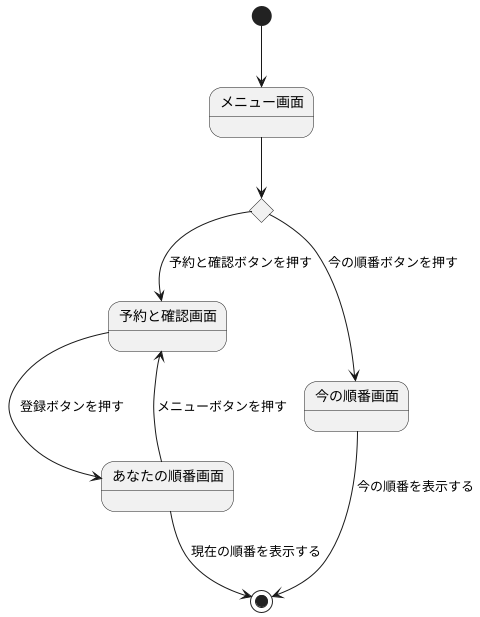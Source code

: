 @startuml
[*] --> メニュー画面
state c <<choice>>
メニュー画面 --> c
c --> 予約と確認画面 : 予約と確認ボタンを押す
予約と確認画面 --> あなたの順番画面 : 登録ボタンを押す
あなたの順番画面 --> 予約と確認画面 : メニューボタンを押す
あなたの順番画面 --> [*] : 現在の順番を表示する
c --> 今の順番画面 : 今の順番ボタンを押す
今の順番画面 --> [*] : 今の順番を表示する
@enduml